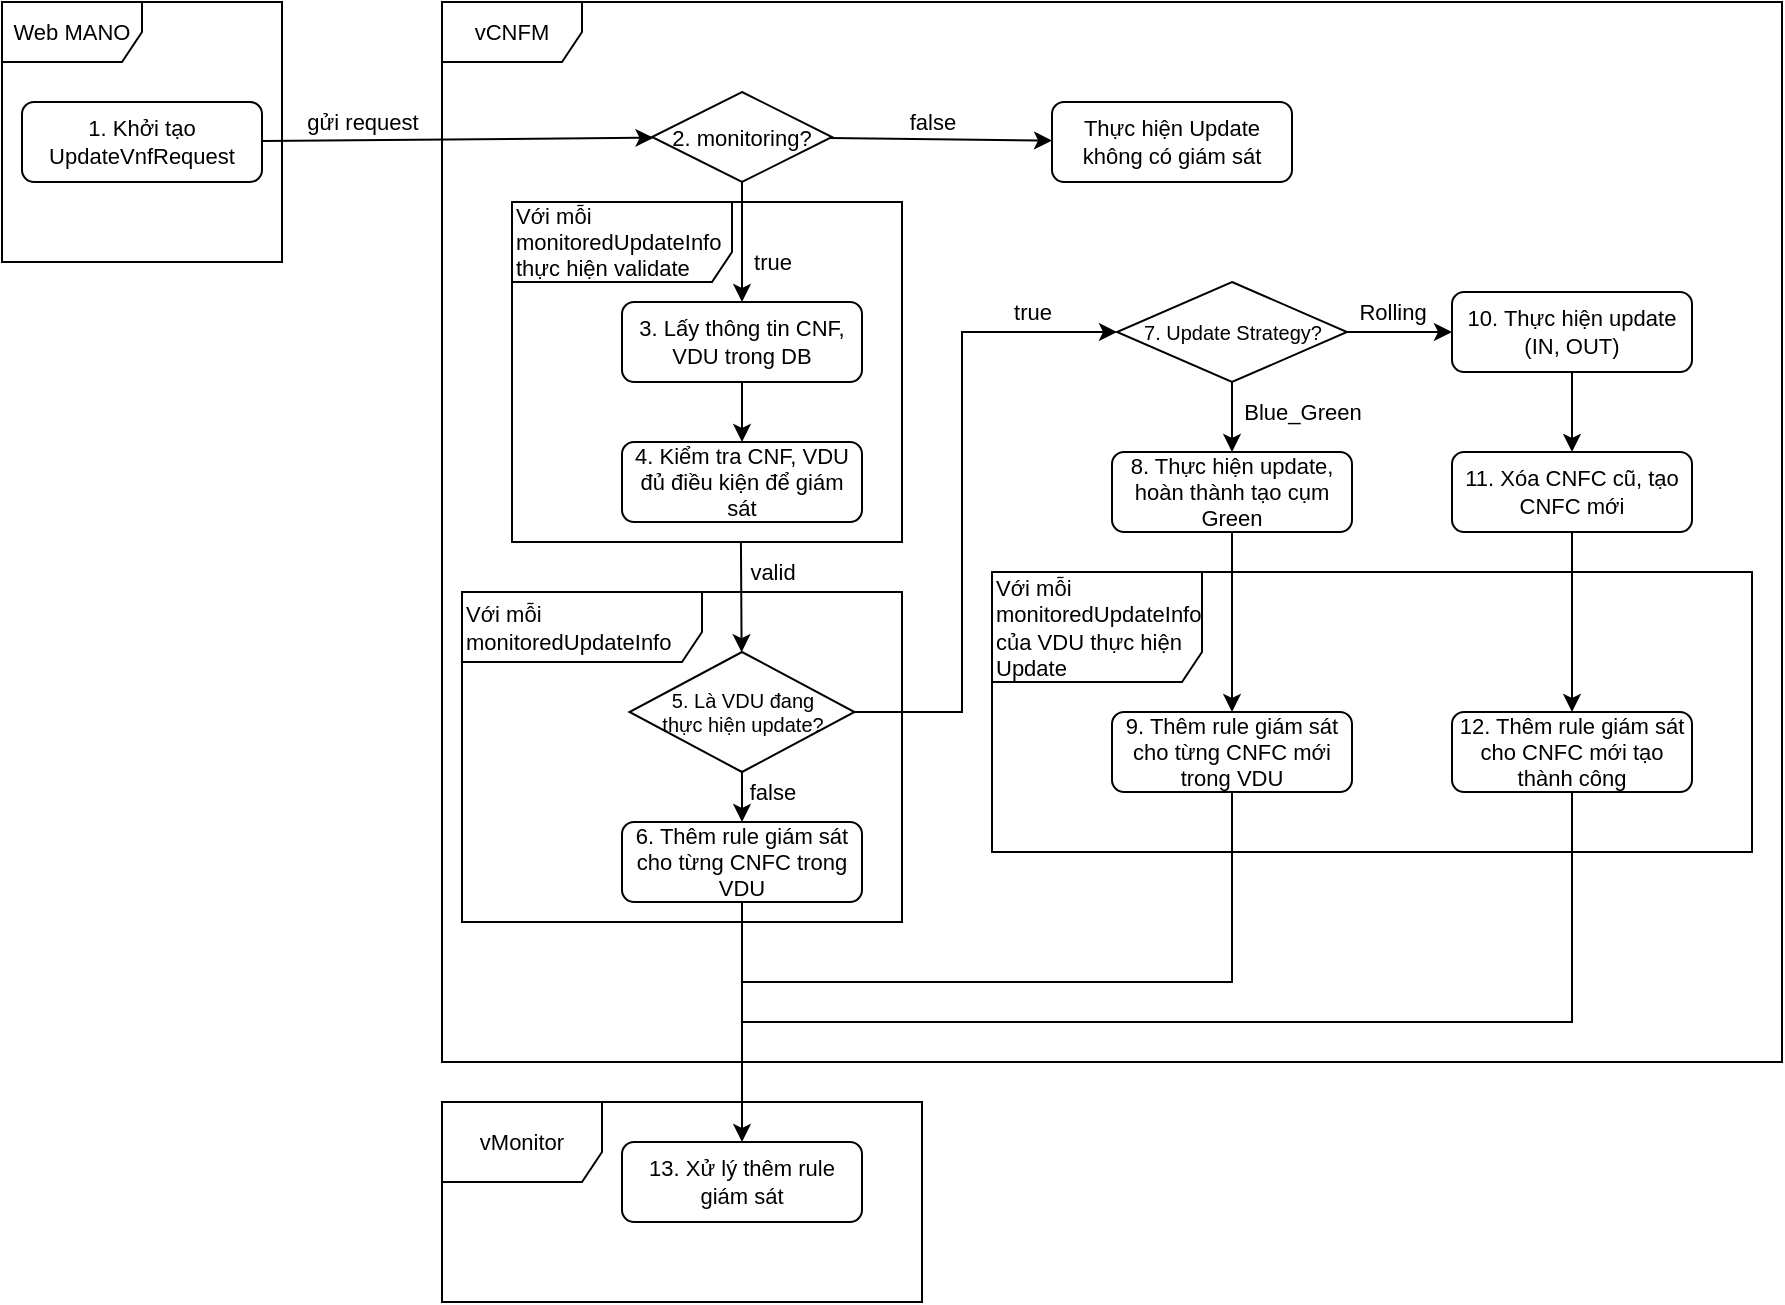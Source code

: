 <mxfile version="22.1.3" type="github" pages="4">
  <diagram name="Trang-1" id="4NF1SX2Zl0v4paSwMD6_">
    <mxGraphModel dx="1434" dy="790" grid="1" gridSize="10" guides="1" tooltips="1" connect="1" arrows="1" fold="1" page="1" pageScale="1" pageWidth="1169" pageHeight="827" math="0" shadow="0">
      <root>
        <mxCell id="0" />
        <mxCell id="1" parent="0" />
        <mxCell id="18ZbggmuUgCVSDo4UCOA-19" value="vCNFM" style="shape=umlFrame;whiteSpace=wrap;html=1;pointerEvents=0;width=70;height=30;fontSize=11;" parent="1" vertex="1">
          <mxGeometry x="280" y="110" width="670" height="530" as="geometry" />
        </mxCell>
        <mxCell id="18ZbggmuUgCVSDo4UCOA-18" value="Web MANO" style="shape=umlFrame;whiteSpace=wrap;html=1;pointerEvents=0;width=70;height=30;fontSize=11;" parent="1" vertex="1">
          <mxGeometry x="60" y="110" width="140" height="130" as="geometry" />
        </mxCell>
        <mxCell id="18ZbggmuUgCVSDo4UCOA-20" value="vMonitor" style="shape=umlFrame;whiteSpace=wrap;html=1;pointerEvents=0;width=80;height=40;fontSize=11;" parent="1" vertex="1">
          <mxGeometry x="280" y="660" width="240" height="100" as="geometry" />
        </mxCell>
        <mxCell id="18ZbggmuUgCVSDo4UCOA-21" value="1. Khởi tạo UpdateVnfRequest" style="rounded=1;whiteSpace=wrap;html=1;fontSize=11;" parent="1" vertex="1">
          <mxGeometry x="70" y="160" width="120" height="40" as="geometry" />
        </mxCell>
        <mxCell id="18ZbggmuUgCVSDo4UCOA-22" value="" style="endArrow=classic;html=1;rounded=0;fontSize=11;" parent="1" source="18ZbggmuUgCVSDo4UCOA-21" target="18ZbggmuUgCVSDo4UCOA-24" edge="1">
          <mxGeometry width="50" height="50" relative="1" as="geometry">
            <mxPoint x="320" y="290" as="sourcePoint" />
            <mxPoint x="360" y="180" as="targetPoint" />
          </mxGeometry>
        </mxCell>
        <mxCell id="18ZbggmuUgCVSDo4UCOA-23" value="gửi request" style="text;html=1;align=center;verticalAlign=middle;resizable=0;points=[];autosize=1;strokeColor=none;fillColor=none;fontSize=11;" parent="1" vertex="1">
          <mxGeometry x="200" y="155" width="80" height="30" as="geometry" />
        </mxCell>
        <mxCell id="18ZbggmuUgCVSDo4UCOA-24" value="2. monitoring?" style="rhombus;whiteSpace=wrap;html=1;fontSize=11;" parent="1" vertex="1">
          <mxGeometry x="385" y="155" width="90" height="45" as="geometry" />
        </mxCell>
        <mxCell id="18ZbggmuUgCVSDo4UCOA-27" value="Với mỗi monitoredUpdateInfo&lt;br&gt;thực hiện validate" style="shape=umlFrame;whiteSpace=wrap;html=1;pointerEvents=0;width=110;height=40;align=left;fontSize=11;" parent="1" vertex="1">
          <mxGeometry x="315" y="210" width="195" height="170" as="geometry" />
        </mxCell>
        <mxCell id="18ZbggmuUgCVSDo4UCOA-25" value="" style="endArrow=classic;html=1;rounded=0;fontSize=11;" parent="1" source="18ZbggmuUgCVSDo4UCOA-24" target="18ZbggmuUgCVSDo4UCOA-28" edge="1">
          <mxGeometry width="50" height="50" relative="1" as="geometry">
            <mxPoint x="600" y="200" as="sourcePoint" />
            <mxPoint x="430.0" y="260" as="targetPoint" />
          </mxGeometry>
        </mxCell>
        <mxCell id="18ZbggmuUgCVSDo4UCOA-28" value="3. Lấy thông tin CNF, VDU trong DB" style="rounded=1;whiteSpace=wrap;html=1;fontSize=11;" parent="1" vertex="1">
          <mxGeometry x="370" y="260" width="120" height="40" as="geometry" />
        </mxCell>
        <mxCell id="18ZbggmuUgCVSDo4UCOA-31" value="6. Thêm rule giám sát cho từng CNFC trong VDU" style="rounded=1;whiteSpace=wrap;html=1;fontSize=11;" parent="1" vertex="1">
          <mxGeometry x="370" y="520" width="120" height="40" as="geometry" />
        </mxCell>
        <mxCell id="18ZbggmuUgCVSDo4UCOA-32" value="13. Xử lý thêm rule giám sát" style="rounded=1;whiteSpace=wrap;html=1;fontSize=11;" parent="1" vertex="1">
          <mxGeometry x="370" y="680" width="120" height="40" as="geometry" />
        </mxCell>
        <mxCell id="18ZbggmuUgCVSDo4UCOA-36" value="7. Update Strategy?" style="rhombus;whiteSpace=wrap;html=1;fontSize=10;" parent="1" vertex="1">
          <mxGeometry x="617.5" y="250" width="115" height="50" as="geometry" />
        </mxCell>
        <mxCell id="18ZbggmuUgCVSDo4UCOA-37" value="10. Thực hiện update &lt;br&gt;(IN, OUT)" style="rounded=1;whiteSpace=wrap;html=1;fontSize=11;" parent="1" vertex="1">
          <mxGeometry x="785" y="255" width="120" height="40" as="geometry" />
        </mxCell>
        <mxCell id="18ZbggmuUgCVSDo4UCOA-38" value="Rolling" style="text;html=1;align=center;verticalAlign=middle;resizable=0;points=[];autosize=1;strokeColor=none;fillColor=none;fontSize=11;" parent="1" vertex="1">
          <mxGeometry x="725" y="250" width="60" height="30" as="geometry" />
        </mxCell>
        <mxCell id="18ZbggmuUgCVSDo4UCOA-39" value="Blue_Green" style="text;html=1;align=center;verticalAlign=middle;resizable=0;points=[];autosize=1;strokeColor=none;fillColor=none;fontSize=11;" parent="1" vertex="1">
          <mxGeometry x="670" y="300" width="80" height="30" as="geometry" />
        </mxCell>
        <mxCell id="18ZbggmuUgCVSDo4UCOA-40" value="8. Thực hiện update, hoàn thành tạo cụm Green" style="rounded=1;whiteSpace=wrap;html=1;fontSize=11;" parent="1" vertex="1">
          <mxGeometry x="615" y="335" width="120" height="40" as="geometry" />
        </mxCell>
        <mxCell id="18ZbggmuUgCVSDo4UCOA-42" value="" style="endArrow=classic;html=1;rounded=0;fontSize=11;" parent="1" source="18ZbggmuUgCVSDo4UCOA-28" edge="1">
          <mxGeometry width="50" height="50" relative="1" as="geometry">
            <mxPoint x="440" y="195" as="sourcePoint" />
            <mxPoint x="430.0" y="330" as="targetPoint" />
          </mxGeometry>
        </mxCell>
        <mxCell id="18ZbggmuUgCVSDo4UCOA-43" value="" style="endArrow=classic;html=1;rounded=0;fontSize=11;exitX=0.587;exitY=0.998;exitDx=0;exitDy=0;exitPerimeter=0;" parent="1" source="18ZbggmuUgCVSDo4UCOA-27" target="g997TIK13bWlAF3J5WhX-3" edge="1">
          <mxGeometry width="50" height="50" relative="1" as="geometry">
            <mxPoint x="430.0" y="390" as="sourcePoint" />
            <mxPoint x="430.0" y="420" as="targetPoint" />
          </mxGeometry>
        </mxCell>
        <mxCell id="18ZbggmuUgCVSDo4UCOA-44" value="" style="endArrow=classic;html=1;rounded=0;fontSize=11;" parent="1" target="18ZbggmuUgCVSDo4UCOA-31" edge="1">
          <mxGeometry width="50" height="50" relative="1" as="geometry">
            <mxPoint x="430.0" y="480" as="sourcePoint" />
            <mxPoint x="440" y="450" as="targetPoint" />
          </mxGeometry>
        </mxCell>
        <mxCell id="18ZbggmuUgCVSDo4UCOA-45" value="" style="endArrow=classic;html=1;rounded=0;fontSize=11;" parent="1" source="g997TIK13bWlAF3J5WhX-3" target="18ZbggmuUgCVSDo4UCOA-36" edge="1">
          <mxGeometry width="50" height="50" relative="1" as="geometry">
            <mxPoint x="486.25" y="380" as="sourcePoint" />
            <mxPoint x="515" y="345" as="targetPoint" />
            <Array as="points">
              <mxPoint x="540" y="465" />
              <mxPoint x="540" y="275" />
            </Array>
          </mxGeometry>
        </mxCell>
        <mxCell id="18ZbggmuUgCVSDo4UCOA-46" value="" style="endArrow=classic;html=1;rounded=0;fontSize=11;" parent="1" source="18ZbggmuUgCVSDo4UCOA-36" target="18ZbggmuUgCVSDo4UCOA-37" edge="1">
          <mxGeometry width="50" height="50" relative="1" as="geometry">
            <mxPoint x="601" y="285" as="sourcePoint" />
            <mxPoint x="635" y="285" as="targetPoint" />
          </mxGeometry>
        </mxCell>
        <mxCell id="18ZbggmuUgCVSDo4UCOA-47" value="" style="endArrow=classic;html=1;rounded=0;fontSize=11;" parent="1" source="18ZbggmuUgCVSDo4UCOA-36" target="18ZbggmuUgCVSDo4UCOA-40" edge="1">
          <mxGeometry width="50" height="50" relative="1" as="geometry">
            <mxPoint x="545" y="315" as="sourcePoint" />
            <mxPoint x="545" y="345" as="targetPoint" />
          </mxGeometry>
        </mxCell>
        <mxCell id="18ZbggmuUgCVSDo4UCOA-49" value="11. Xóa CNFC cũ, tạo CNFC mới" style="rounded=1;whiteSpace=wrap;html=1;fontSize=11;" parent="1" vertex="1">
          <mxGeometry x="785" y="335" width="120" height="40" as="geometry" />
        </mxCell>
        <mxCell id="18ZbggmuUgCVSDo4UCOA-50" value="12. Thêm rule giám sát cho CNFC mới tạo thành công" style="rounded=1;whiteSpace=wrap;html=1;fontSize=11;" parent="1" vertex="1">
          <mxGeometry x="785" y="465" width="120" height="40" as="geometry" />
        </mxCell>
        <mxCell id="18ZbggmuUgCVSDo4UCOA-51" value="true" style="text;html=1;align=center;verticalAlign=middle;resizable=0;points=[];autosize=1;strokeColor=none;fillColor=none;fontSize=11;" parent="1" vertex="1">
          <mxGeometry x="555" y="250" width="40" height="30" as="geometry" />
        </mxCell>
        <mxCell id="18ZbggmuUgCVSDo4UCOA-52" value="valid" style="text;html=1;align=center;verticalAlign=middle;resizable=0;points=[];autosize=1;strokeColor=none;fillColor=none;fontSize=11;" parent="1" vertex="1">
          <mxGeometry x="420" y="380" width="50" height="30" as="geometry" />
        </mxCell>
        <mxCell id="18ZbggmuUgCVSDo4UCOA-53" value="" style="endArrow=classic;html=1;rounded=0;fontSize=11;" parent="1" source="18ZbggmuUgCVSDo4UCOA-31" target="18ZbggmuUgCVSDo4UCOA-32" edge="1">
          <mxGeometry width="50" height="50" relative="1" as="geometry">
            <mxPoint x="440" y="490" as="sourcePoint" />
            <mxPoint x="440" y="520" as="targetPoint" />
          </mxGeometry>
        </mxCell>
        <mxCell id="18ZbggmuUgCVSDo4UCOA-55" value="" style="endArrow=classic;html=1;rounded=0;fontSize=11;" parent="1" source="18ZbggmuUgCVSDo4UCOA-37" target="18ZbggmuUgCVSDo4UCOA-49" edge="1">
          <mxGeometry width="50" height="50" relative="1" as="geometry">
            <mxPoint x="515" y="385" as="sourcePoint" />
            <mxPoint x="515" y="415" as="targetPoint" />
          </mxGeometry>
        </mxCell>
        <mxCell id="18ZbggmuUgCVSDo4UCOA-56" value="Với mỗi monitoredUpdateInfo của VDU thực hiện Update" style="shape=umlFrame;whiteSpace=wrap;html=1;pointerEvents=0;width=105;height=55;align=left;fontSize=11;" parent="1" vertex="1">
          <mxGeometry x="555" y="395" width="380" height="140" as="geometry" />
        </mxCell>
        <mxCell id="18ZbggmuUgCVSDo4UCOA-57" value="9. Thêm rule giám sát cho từng CNFC mới trong VDU" style="rounded=1;whiteSpace=wrap;html=1;fontSize=11;" parent="1" vertex="1">
          <mxGeometry x="615" y="465" width="120" height="40" as="geometry" />
        </mxCell>
        <mxCell id="18ZbggmuUgCVSDo4UCOA-58" value="" style="endArrow=classic;html=1;rounded=0;fontSize=11;" parent="1" source="18ZbggmuUgCVSDo4UCOA-49" target="18ZbggmuUgCVSDo4UCOA-50" edge="1">
          <mxGeometry width="50" height="50" relative="1" as="geometry">
            <mxPoint x="685" y="385" as="sourcePoint" />
            <mxPoint x="845" y="505" as="targetPoint" />
            <Array as="points" />
          </mxGeometry>
        </mxCell>
        <mxCell id="18ZbggmuUgCVSDo4UCOA-59" value="" style="endArrow=classic;html=1;rounded=0;fontSize=11;" parent="1" source="18ZbggmuUgCVSDo4UCOA-40" target="18ZbggmuUgCVSDo4UCOA-57" edge="1">
          <mxGeometry width="50" height="50" relative="1" as="geometry">
            <mxPoint x="675.0" y="575" as="sourcePoint" />
            <mxPoint x="515" y="415" as="targetPoint" />
          </mxGeometry>
        </mxCell>
        <mxCell id="18ZbggmuUgCVSDo4UCOA-61" value="false" style="text;html=1;align=center;verticalAlign=middle;resizable=0;points=[];autosize=1;strokeColor=none;fillColor=none;fontSize=11;" parent="1" vertex="1">
          <mxGeometry x="500" y="155" width="50" height="30" as="geometry" />
        </mxCell>
        <mxCell id="18ZbggmuUgCVSDo4UCOA-62" value="true" style="text;html=1;align=center;verticalAlign=middle;resizable=0;points=[];autosize=1;strokeColor=none;fillColor=none;fontSize=11;" parent="1" vertex="1">
          <mxGeometry x="425" y="225" width="40" height="30" as="geometry" />
        </mxCell>
        <mxCell id="18ZbggmuUgCVSDo4UCOA-63" value="" style="endArrow=classic;html=1;rounded=0;fontSize=11;" parent="1" source="18ZbggmuUgCVSDo4UCOA-24" target="18ZbggmuUgCVSDo4UCOA-64" edge="1">
          <mxGeometry width="50" height="50" relative="1" as="geometry">
            <mxPoint x="480" y="180" as="sourcePoint" />
            <mxPoint x="540" y="180" as="targetPoint" />
          </mxGeometry>
        </mxCell>
        <mxCell id="18ZbggmuUgCVSDo4UCOA-64" value="Thực hiện Update không có giám sát" style="rounded=1;whiteSpace=wrap;html=1;fontSize=11;" parent="1" vertex="1">
          <mxGeometry x="585" y="160" width="120" height="40" as="geometry" />
        </mxCell>
        <mxCell id="18ZbggmuUgCVSDo4UCOA-67" value="" style="endArrow=none;html=1;rounded=0;fontSize=11;endFill=0;" parent="1" source="18ZbggmuUgCVSDo4UCOA-57" edge="1">
          <mxGeometry width="50" height="50" relative="1" as="geometry">
            <mxPoint x="440" y="560" as="sourcePoint" />
            <mxPoint x="430" y="600" as="targetPoint" />
            <Array as="points">
              <mxPoint x="675" y="600" />
            </Array>
          </mxGeometry>
        </mxCell>
        <mxCell id="18ZbggmuUgCVSDo4UCOA-68" value="" style="endArrow=none;html=1;rounded=0;fontSize=11;endFill=0;" parent="1" source="18ZbggmuUgCVSDo4UCOA-50" edge="1">
          <mxGeometry width="50" height="50" relative="1" as="geometry">
            <mxPoint x="525" y="465" as="sourcePoint" />
            <mxPoint x="430" y="620" as="targetPoint" />
            <Array as="points">
              <mxPoint x="845" y="620" />
            </Array>
          </mxGeometry>
        </mxCell>
        <mxCell id="g997TIK13bWlAF3J5WhX-1" value="false" style="text;html=1;align=center;verticalAlign=middle;resizable=0;points=[];autosize=1;strokeColor=none;fillColor=none;fontSize=11;" parent="1" vertex="1">
          <mxGeometry x="420" y="490" width="50" height="30" as="geometry" />
        </mxCell>
        <mxCell id="g997TIK13bWlAF3J5WhX-2" value="4. Kiểm tra CNF, VDU đủ điều kiện để giám sát" style="rounded=1;whiteSpace=wrap;html=1;fontSize=11;" parent="1" vertex="1">
          <mxGeometry x="370" y="330" width="120" height="40" as="geometry" />
        </mxCell>
        <mxCell id="g997TIK13bWlAF3J5WhX-3" value="5. Là VDU đang &lt;br&gt;thực hiện update?" style="rhombus;whiteSpace=wrap;html=1;fontSize=10;" parent="1" vertex="1">
          <mxGeometry x="373.75" y="435" width="112.5" height="60" as="geometry" />
        </mxCell>
        <mxCell id="g997TIK13bWlAF3J5WhX-4" value="Với mỗi monitoredUpdateInfo" style="shape=umlFrame;whiteSpace=wrap;html=1;pointerEvents=0;width=120;height=35;align=left;fontSize=11;" parent="1" vertex="1">
          <mxGeometry x="290" y="405" width="220" height="165" as="geometry" />
        </mxCell>
      </root>
    </mxGraphModel>
  </diagram>
  <diagram id="shC6sMmtLdm_GPSAQfC7" name="Trang-2">
    <mxGraphModel dx="2603" dy="790" grid="1" gridSize="10" guides="1" tooltips="1" connect="1" arrows="1" fold="1" page="1" pageScale="1" pageWidth="1169" pageHeight="827" math="0" shadow="0">
      <root>
        <mxCell id="0" />
        <mxCell id="1" parent="0" />
        <mxCell id="IpuA87e2SaVdLDWuygMU-1" value="vMonitor" style="shape=umlFrame;whiteSpace=wrap;html=1;pointerEvents=0;width=80;height=40;fontSize=11;" vertex="1" parent="1">
          <mxGeometry x="-20" y="200" width="730" height="140" as="geometry" />
        </mxCell>
        <mxCell id="IpuA87e2SaVdLDWuygMU-2" value="1. Nhận Alert" style="rounded=1;whiteSpace=wrap;html=1;fontSize=11;" vertex="1" parent="1">
          <mxGeometry x="140" y="260" width="120" height="40" as="geometry" />
        </mxCell>
        <mxCell id="IpuA87e2SaVdLDWuygMU-3" value="Prometheus" style="ellipse;whiteSpace=wrap;html=1;" vertex="1" parent="1">
          <mxGeometry x="50" y="80" width="120" height="80" as="geometry" />
        </mxCell>
        <mxCell id="IpuA87e2SaVdLDWuygMU-4" value="VictoriaMetric" style="ellipse;whiteSpace=wrap;html=1;" vertex="1" parent="1">
          <mxGeometry x="260" y="80" width="120" height="80" as="geometry" />
        </mxCell>
        <mxCell id="IpuA87e2SaVdLDWuygMU-5" value="" style="endArrow=classic;html=1;rounded=0;" edge="1" parent="1" source="IpuA87e2SaVdLDWuygMU-3" target="IpuA87e2SaVdLDWuygMU-2">
          <mxGeometry width="50" height="50" relative="1" as="geometry">
            <mxPoint x="570" y="330" as="sourcePoint" />
            <mxPoint x="620" y="280" as="targetPoint" />
          </mxGeometry>
        </mxCell>
        <mxCell id="IpuA87e2SaVdLDWuygMU-6" value="" style="endArrow=classic;html=1;rounded=0;" edge="1" parent="1" source="IpuA87e2SaVdLDWuygMU-4" target="IpuA87e2SaVdLDWuygMU-2">
          <mxGeometry width="50" height="50" relative="1" as="geometry">
            <mxPoint x="126" y="89" as="sourcePoint" />
            <mxPoint x="202" y="270" as="targetPoint" />
          </mxGeometry>
        </mxCell>
        <mxCell id="IpuA87e2SaVdLDWuygMU-7" value="2. Tạo ExtendedAlarm" style="rounded=1;whiteSpace=wrap;html=1;fontSize=11;" vertex="1" parent="1">
          <mxGeometry x="310" y="260" width="120" height="40" as="geometry" />
        </mxCell>
        <mxCell id="IpuA87e2SaVdLDWuygMU-8" value="3. Gửi thông báo ExtendedThresholdNotification cho CNFM" style="rounded=1;whiteSpace=wrap;html=1;fontSize=11;" vertex="1" parent="1">
          <mxGeometry x="500" y="247.5" width="170" height="65" as="geometry" />
        </mxCell>
        <mxCell id="IpuA87e2SaVdLDWuygMU-9" value="vCNFM" style="shape=umlFrame;whiteSpace=wrap;html=1;pointerEvents=0;width=80;height=40;fontSize=11;" vertex="1" parent="1">
          <mxGeometry x="-20" y="400" width="730" height="300" as="geometry" />
        </mxCell>
        <mxCell id="IpuA87e2SaVdLDWuygMU-10" value="4. Nhận ExtendedThresholdNotification&amp;nbsp;&lt;br&gt;&amp;nbsp;" style="rounded=1;whiteSpace=wrap;html=1;fontSize=11;" vertex="1" parent="1">
          <mxGeometry x="502" y="505.01" width="165" height="50" as="geometry" />
        </mxCell>
        <mxCell id="IpuA87e2SaVdLDWuygMU-16" value="" style="endArrow=classic;html=1;rounded=0;" edge="1" parent="1" source="IpuA87e2SaVdLDWuygMU-2" target="IpuA87e2SaVdLDWuygMU-7">
          <mxGeometry width="50" height="50" relative="1" as="geometry">
            <mxPoint x="600" y="450" as="sourcePoint" />
            <mxPoint x="650" y="400" as="targetPoint" />
          </mxGeometry>
        </mxCell>
        <mxCell id="IpuA87e2SaVdLDWuygMU-17" value="" style="endArrow=classic;html=1;rounded=0;" edge="1" parent="1" source="IpuA87e2SaVdLDWuygMU-7" target="IpuA87e2SaVdLDWuygMU-8">
          <mxGeometry width="50" height="50" relative="1" as="geometry">
            <mxPoint x="270" y="290" as="sourcePoint" />
            <mxPoint x="320" y="290" as="targetPoint" />
          </mxGeometry>
        </mxCell>
        <mxCell id="IpuA87e2SaVdLDWuygMU-18" value="" style="endArrow=classic;html=1;rounded=0;" edge="1" parent="1" source="IpuA87e2SaVdLDWuygMU-8" target="IpuA87e2SaVdLDWuygMU-10">
          <mxGeometry width="50" height="50" relative="1" as="geometry">
            <mxPoint x="440" y="290" as="sourcePoint" />
            <mxPoint x="490" y="290" as="targetPoint" />
          </mxGeometry>
        </mxCell>
        <mxCell id="IpuA87e2SaVdLDWuygMU-19" value="" style="endArrow=classic;html=1;rounded=0;" edge="1" parent="1" source="IpuA87e2SaVdLDWuygMU-10">
          <mxGeometry width="50" height="50" relative="1" as="geometry">
            <mxPoint x="600" y="590" as="sourcePoint" />
            <mxPoint x="450" y="530" as="targetPoint" />
          </mxGeometry>
        </mxCell>
        <mxCell id="IpuA87e2SaVdLDWuygMU-20" value="" style="endArrow=classic;html=1;rounded=0;" edge="1" parent="1" source="IpuA87e2SaVdLDWuygMU-22" target="IpuA87e2SaVdLDWuygMU-24">
          <mxGeometry width="50" height="50" relative="1" as="geometry">
            <mxPoint x="280" y="533.984" as="sourcePoint" />
            <mxPoint x="237.621" y="535.971" as="targetPoint" />
          </mxGeometry>
        </mxCell>
        <mxCell id="IpuA87e2SaVdLDWuygMU-22" value="5. notification có chứa lcmOperationType?" style="rhombus;whiteSpace=wrap;html=1;fontSize=11;" vertex="1" parent="1">
          <mxGeometry x="290" y="493.75" width="160" height="72.5" as="geometry" />
        </mxCell>
        <mxCell id="IpuA87e2SaVdLDWuygMU-24" value="" style="rhombus;whiteSpace=wrap;html=1;" vertex="1" parent="1">
          <mxGeometry x="197.62" y="512.99" width="52.38" height="34.03" as="geometry" />
        </mxCell>
        <mxCell id="IpuA87e2SaVdLDWuygMU-25" value="6. Xử lý scale với thông tin notification" style="rounded=1;whiteSpace=wrap;html=1;" vertex="1" parent="1">
          <mxGeometry x="163.81" y="410" width="120" height="60" as="geometry" />
        </mxCell>
        <mxCell id="IpuA87e2SaVdLDWuygMU-26" value="7. Xử lý heal với thông tin notification" style="rounded=1;whiteSpace=wrap;html=1;" vertex="1" parent="1">
          <mxGeometry x="30" y="500" width="120" height="60" as="geometry" />
        </mxCell>
        <mxCell id="IpuA87e2SaVdLDWuygMU-27" value="" style="endArrow=classic;html=1;rounded=0;" edge="1" parent="1" source="IpuA87e2SaVdLDWuygMU-24" target="IpuA87e2SaVdLDWuygMU-25">
          <mxGeometry width="50" height="50" relative="1" as="geometry">
            <mxPoint x="300" y="540" as="sourcePoint" />
            <mxPoint x="260" y="540" as="targetPoint" />
          </mxGeometry>
        </mxCell>
        <mxCell id="IpuA87e2SaVdLDWuygMU-28" value="" style="endArrow=classic;html=1;rounded=0;" edge="1" parent="1" source="IpuA87e2SaVdLDWuygMU-24" target="IpuA87e2SaVdLDWuygMU-26">
          <mxGeometry width="50" height="50" relative="1" as="geometry">
            <mxPoint x="300" y="540" as="sourcePoint" />
            <mxPoint x="260" y="540" as="targetPoint" />
          </mxGeometry>
        </mxCell>
        <mxCell id="IpuA87e2SaVdLDWuygMU-29" value="SCALE" style="text;html=1;align=center;verticalAlign=middle;resizable=0;points=[];autosize=1;strokeColor=none;fillColor=none;" vertex="1" parent="1">
          <mxGeometry x="215" y="482.99" width="60" height="30" as="geometry" />
        </mxCell>
        <mxCell id="IpuA87e2SaVdLDWuygMU-30" value="HEAL" style="text;html=1;align=center;verticalAlign=middle;resizable=0;points=[];autosize=1;strokeColor=none;fillColor=none;" vertex="1" parent="1">
          <mxGeometry x="150" y="500" width="50" height="30" as="geometry" />
        </mxCell>
        <mxCell id="IpuA87e2SaVdLDWuygMU-31" value="" style="endArrow=classic;html=1;rounded=0;" edge="1" parent="1" source="IpuA87e2SaVdLDWuygMU-24" target="IpuA87e2SaVdLDWuygMU-32">
          <mxGeometry width="50" height="50" relative="1" as="geometry">
            <mxPoint x="310" y="550" as="sourcePoint" />
            <mxPoint x="270" y="550" as="targetPoint" />
          </mxGeometry>
        </mxCell>
        <mxCell id="IpuA87e2SaVdLDWuygMU-32" value="8. Xử lý rollback Update/Upgrade với thông tin notification" style="rounded=1;whiteSpace=wrap;html=1;" vertex="1" parent="1">
          <mxGeometry x="163.81" y="620" width="120" height="60" as="geometry" />
        </mxCell>
        <mxCell id="IpuA87e2SaVdLDWuygMU-33" value="UPDATE/UPGRADE" style="text;html=1;align=center;verticalAlign=middle;resizable=0;points=[];autosize=1;strokeColor=none;fillColor=none;" vertex="1" parent="1">
          <mxGeometry x="215" y="570" width="130" height="30" as="geometry" />
        </mxCell>
      </root>
    </mxGraphModel>
  </diagram>
  <diagram id="af9e5DBcZmeAJeMUffl6" name="Trang-3">
    <mxGraphModel dx="2603" dy="790" grid="1" gridSize="10" guides="1" tooltips="1" connect="1" arrows="1" fold="1" page="1" pageScale="1" pageWidth="1169" pageHeight="827" math="0" shadow="0">
      <root>
        <mxCell id="0" />
        <mxCell id="1" parent="0" />
        <mxCell id="V7j2xXn3NyzHGfP8Jly_-1" value="1. Tìm&amp;nbsp; đối tượng xảy ra lỗi" style="rounded=1;whiteSpace=wrap;html=1;" vertex="1" parent="1">
          <mxGeometry x="140" y="70" width="190" height="60" as="geometry" />
        </mxCell>
        <mxCell id="-v913ggNJyfl4kRV1xYC-1" value="" style="endArrow=classic;html=1;rounded=0;" edge="1" parent="1" source="V7j2xXn3NyzHGfP8Jly_-1" target="-v913ggNJyfl4kRV1xYC-2">
          <mxGeometry width="50" height="50" relative="1" as="geometry">
            <mxPoint x="560" y="230" as="sourcePoint" />
            <mxPoint x="610" y="180" as="targetPoint" />
          </mxGeometry>
        </mxCell>
        <mxCell id="-v913ggNJyfl4kRV1xYC-2" value="2. Kiểm tra đối tượng xảy ra lỗi có phải là VDU đang được giám sát hay không?" style="rounded=1;whiteSpace=wrap;html=1;" vertex="1" parent="1">
          <mxGeometry x="395" y="70" width="190" height="60" as="geometry" />
        </mxCell>
        <mxCell id="-v913ggNJyfl4kRV1xYC-3" value="" style="rhombus;whiteSpace=wrap;html=1;" vertex="1" parent="1">
          <mxGeometry x="670" y="80" width="50" height="40" as="geometry" />
        </mxCell>
        <mxCell id="-v913ggNJyfl4kRV1xYC-4" value="3. Lấy danh sách VnfLcmOpOcc tương ứng" style="rounded=1;whiteSpace=wrap;html=1;" vertex="1" parent="1">
          <mxGeometry x="600" y="180" width="190" height="60" as="geometry" />
        </mxCell>
        <mxCell id="-v913ggNJyfl4kRV1xYC-5" value="" style="endArrow=classic;html=1;rounded=0;" edge="1" parent="1" source="-v913ggNJyfl4kRV1xYC-2" target="-v913ggNJyfl4kRV1xYC-3">
          <mxGeometry width="50" height="50" relative="1" as="geometry">
            <mxPoint x="560" y="230" as="sourcePoint" />
            <mxPoint x="610" y="180" as="targetPoint" />
          </mxGeometry>
        </mxCell>
        <mxCell id="-v913ggNJyfl4kRV1xYC-6" value="" style="endArrow=classic;html=1;rounded=0;" edge="1" parent="1" source="-v913ggNJyfl4kRV1xYC-3" target="-v913ggNJyfl4kRV1xYC-4">
          <mxGeometry width="50" height="50" relative="1" as="geometry">
            <mxPoint x="560" y="230" as="sourcePoint" />
            <mxPoint x="610" y="180" as="targetPoint" />
          </mxGeometry>
        </mxCell>
        <mxCell id="-v913ggNJyfl4kRV1xYC-7" value="true" style="text;html=1;align=center;verticalAlign=middle;resizable=0;points=[];autosize=1;strokeColor=none;fillColor=none;" vertex="1" parent="1">
          <mxGeometry x="690" y="130" width="40" height="30" as="geometry" />
        </mxCell>
        <mxCell id="-v913ggNJyfl4kRV1xYC-8" value="5. Thêm lỗi vượt ngưỡng của đối tượng vào error message của VnfLcmOpOcc" style="rounded=1;whiteSpace=wrap;html=1;" vertex="1" parent="1">
          <mxGeometry x="70" y="180" width="190" height="60" as="geometry" />
        </mxCell>
        <mxCell id="-v913ggNJyfl4kRV1xYC-9" value="4. Trạng thái &lt;br&gt;operation?" style="rhombus;whiteSpace=wrap;html=1;" vertex="1" parent="1">
          <mxGeometry x="410" y="180" width="125" height="60" as="geometry" />
        </mxCell>
        <mxCell id="-v913ggNJyfl4kRV1xYC-10" value="" style="endArrow=classic;html=1;rounded=0;" edge="1" parent="1" source="-v913ggNJyfl4kRV1xYC-4" target="-v913ggNJyfl4kRV1xYC-9">
          <mxGeometry width="50" height="50" relative="1" as="geometry">
            <mxPoint x="340" y="110" as="sourcePoint" />
            <mxPoint x="405" y="110" as="targetPoint" />
          </mxGeometry>
        </mxCell>
        <mxCell id="-v913ggNJyfl4kRV1xYC-11" value="" style="endArrow=classic;html=1;rounded=0;" edge="1" parent="1" source="-v913ggNJyfl4kRV1xYC-9" target="-v913ggNJyfl4kRV1xYC-8">
          <mxGeometry width="50" height="50" relative="1" as="geometry">
            <mxPoint x="560" y="430" as="sourcePoint" />
            <mxPoint x="340" y="210" as="targetPoint" />
          </mxGeometry>
        </mxCell>
        <mxCell id="-v913ggNJyfl4kRV1xYC-12" value="" style="endArrow=classic;html=1;rounded=0;" edge="1" parent="1" source="-v913ggNJyfl4kRV1xYC-9" target="-v913ggNJyfl4kRV1xYC-13">
          <mxGeometry width="50" height="50" relative="1" as="geometry">
            <mxPoint x="420" y="220" as="sourcePoint" />
            <mxPoint x="460" y="350" as="targetPoint" />
          </mxGeometry>
        </mxCell>
        <mxCell id="-v913ggNJyfl4kRV1xYC-13" value="6. Gọi hàm requestRollbackCnf với lỗi vượt ngưỡng của đối tượng" style="rounded=1;whiteSpace=wrap;html=1;" vertex="1" parent="1">
          <mxGeometry x="377.5" y="320" width="190" height="60" as="geometry" />
        </mxCell>
        <mxCell id="-v913ggNJyfl4kRV1xYC-14" value="FAILED_TEMP" style="text;html=1;align=center;verticalAlign=middle;resizable=0;points=[];autosize=1;strokeColor=none;fillColor=none;" vertex="1" parent="1">
          <mxGeometry x="290" y="180" width="100" height="30" as="geometry" />
        </mxCell>
        <mxCell id="-v913ggNJyfl4kRV1xYC-15" value="STARTING&lt;br&gt;PROCESSING" style="text;html=1;align=center;verticalAlign=middle;resizable=0;points=[];autosize=1;strokeColor=none;fillColor=none;" vertex="1" parent="1">
          <mxGeometry x="467.5" y="255" width="100" height="40" as="geometry" />
        </mxCell>
        <mxCell id="-v913ggNJyfl4kRV1xYC-16" value="ROLLING_BACK" style="text;html=1;align=center;verticalAlign=middle;resizable=0;points=[];autosize=1;strokeColor=none;fillColor=none;" vertex="1" parent="1">
          <mxGeometry x="280" y="210" width="120" height="30" as="geometry" />
        </mxCell>
        <mxCell id="JsZUUXSqWVKgZZvhBRmh-1" value="Với mỗi VnfLcmOpOcc" style="shape=umlFrame;whiteSpace=wrap;html=1;pointerEvents=0;width=100;height=40;direction=east;" vertex="1" parent="1">
          <mxGeometry x="-40" y="150" width="620" height="250" as="geometry" />
        </mxCell>
      </root>
    </mxGraphModel>
  </diagram>
  <diagram id="9eoaK8Wh6pR8nHg5FiVA" name="Trang-4">
    <mxGraphModel dx="1434" dy="790" grid="1" gridSize="10" guides="1" tooltips="1" connect="1" arrows="1" fold="1" page="1" pageScale="1" pageWidth="1169" pageHeight="827" math="0" shadow="0">
      <root>
        <mxCell id="0" />
        <mxCell id="1" parent="0" />
        <mxCell id="z2kSWhyrD3tZ7sdu_kcI-1" value="1. Hoàn thành luồng Update/Upgrade (thành công, lỗi)" style="rounded=1;whiteSpace=wrap;html=1;" vertex="1" parent="1">
          <mxGeometry x="110" y="140" width="190" height="60" as="geometry" />
        </mxCell>
        <mxCell id="z2kSWhyrD3tZ7sdu_kcI-2" value="" style="endArrow=classic;html=1;rounded=0;" edge="1" parent="1" source="z2kSWhyrD3tZ7sdu_kcI-1" target="z2kSWhyrD3tZ7sdu_kcI-3">
          <mxGeometry width="50" height="50" relative="1" as="geometry">
            <mxPoint x="540" y="420" as="sourcePoint" />
            <mxPoint x="590" y="370" as="targetPoint" />
          </mxGeometry>
        </mxCell>
        <mxCell id="z2kSWhyrD3tZ7sdu_kcI-3" value="2. Lấy danh sách MonitoredUpdateInfos trong VnfLcmOpOcc" style="rounded=1;whiteSpace=wrap;html=1;" vertex="1" parent="1">
          <mxGeometry x="350" y="140" width="190" height="60" as="geometry" />
        </mxCell>
        <mxCell id="x8zMuBKjFPMk0OLuDIi6-1" value="3. Request đến vMonitor xóa rule giám sát tương ứng, resolve các alarm đã raise" style="rounded=1;whiteSpace=wrap;html=1;" vertex="1" parent="1">
          <mxGeometry x="590" y="140" width="190" height="60" as="geometry" />
        </mxCell>
        <mxCell id="x8zMuBKjFPMk0OLuDIi6-3" value="Với mỗi phần tử" style="shape=umlFrame;whiteSpace=wrap;html=1;pointerEvents=0;width=80;height=40;" vertex="1" parent="1">
          <mxGeometry x="570" y="70" width="250" height="200" as="geometry" />
        </mxCell>
        <mxCell id="x8zMuBKjFPMk0OLuDIi6-6" value="vMonitor" style="shape=umlFrame;whiteSpace=wrap;html=1;pointerEvents=0;width=80;height=40;" vertex="1" parent="1">
          <mxGeometry x="570" y="300" width="250" height="200" as="geometry" />
        </mxCell>
        <mxCell id="x8zMuBKjFPMk0OLuDIi6-7" value="vCNFM" style="shape=umlFrame;whiteSpace=wrap;html=1;pointerEvents=0;width=80;height=40;" vertex="1" parent="1">
          <mxGeometry x="100" y="40" width="970" height="250" as="geometry" />
        </mxCell>
        <mxCell id="2B7PW0V90Qa0Nfs2IxW9-1" value="4. Xử lý xóa rule giám sát, resolve alarm" style="rounded=1;whiteSpace=wrap;html=1;" vertex="1" parent="1">
          <mxGeometry x="590" y="384" width="190" height="60" as="geometry" />
        </mxCell>
        <mxCell id="2B7PW0V90Qa0Nfs2IxW9-2" value="" style="endArrow=classic;html=1;rounded=0;" edge="1" parent="1" source="z2kSWhyrD3tZ7sdu_kcI-3">
          <mxGeometry width="50" height="50" relative="1" as="geometry">
            <mxPoint x="530" y="180" as="sourcePoint" />
            <mxPoint x="570" y="170" as="targetPoint" />
          </mxGeometry>
        </mxCell>
        <mxCell id="2B7PW0V90Qa0Nfs2IxW9-3" value="" style="endArrow=classic;html=1;rounded=0;" edge="1" parent="1" source="x8zMuBKjFPMk0OLuDIi6-1" target="2B7PW0V90Qa0Nfs2IxW9-1">
          <mxGeometry width="50" height="50" relative="1" as="geometry">
            <mxPoint x="320" y="190" as="sourcePoint" />
            <mxPoint x="370" y="190" as="targetPoint" />
          </mxGeometry>
        </mxCell>
        <mxCell id="2B7PW0V90Qa0Nfs2IxW9-4" value="" style="endArrow=classic;html=1;rounded=0;" edge="1" parent="1" source="x8zMuBKjFPMk0OLuDIi6-3" target="2B7PW0V90Qa0Nfs2IxW9-5">
          <mxGeometry width="50" height="50" relative="1" as="geometry">
            <mxPoint x="330" y="200" as="sourcePoint" />
            <mxPoint x="940" y="200" as="targetPoint" />
          </mxGeometry>
        </mxCell>
        <mxCell id="2B7PW0V90Qa0Nfs2IxW9-5" value="5. Xử lý hoàn thành, cập nhật trạng thái operation" style="rounded=1;whiteSpace=wrap;html=1;" vertex="1" parent="1">
          <mxGeometry x="860" y="140" width="190" height="60" as="geometry" />
        </mxCell>
        <mxCell id="2B7PW0V90Qa0Nfs2IxW9-6" value="" style="ellipse;html=1;shape=endState;fillColor=#000000;strokeColor=#ff0000;" vertex="1" parent="1">
          <mxGeometry x="940" y="240" width="30" height="30" as="geometry" />
        </mxCell>
        <mxCell id="2B7PW0V90Qa0Nfs2IxW9-7" value="" style="endArrow=classic;html=1;rounded=0;" edge="1" parent="1" source="2B7PW0V90Qa0Nfs2IxW9-5" target="2B7PW0V90Qa0Nfs2IxW9-6">
          <mxGeometry width="50" height="50" relative="1" as="geometry">
            <mxPoint x="560" y="310" as="sourcePoint" />
            <mxPoint x="610" y="260" as="targetPoint" />
          </mxGeometry>
        </mxCell>
      </root>
    </mxGraphModel>
  </diagram>
</mxfile>
